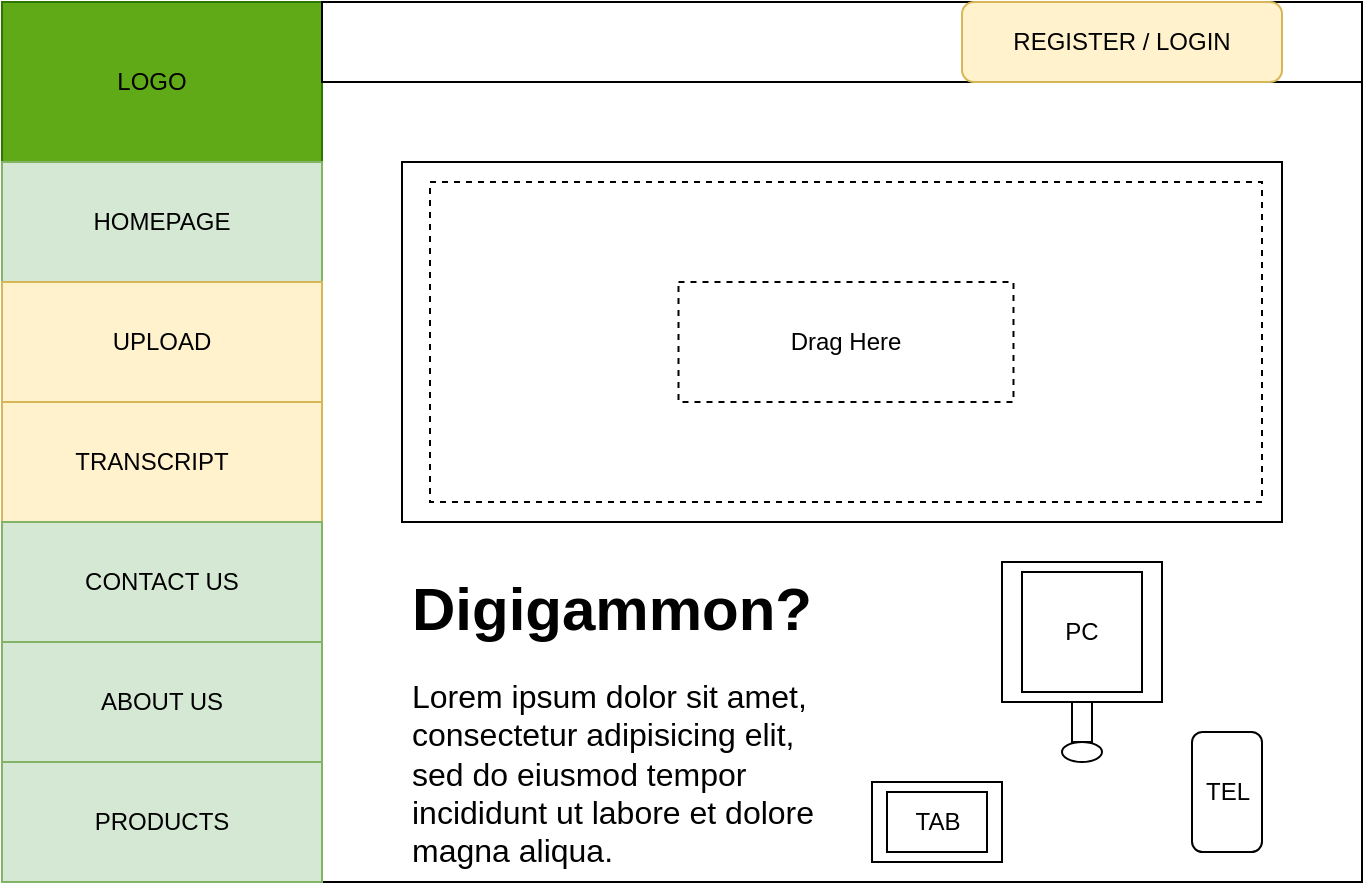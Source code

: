 <mxfile version="14.0.4" type="github"><diagram id="6z4DxSVcXacAATlt-kro" name="Page-1"><mxGraphModel dx="1022" dy="776" grid="1" gridSize="10" guides="1" tooltips="1" connect="1" arrows="1" fold="1" page="1" pageScale="1" pageWidth="827" pageHeight="1169" math="0" shadow="0"><root><mxCell id="0"/><mxCell id="1" parent="0"/><mxCell id="d3T1B6n6kJ9CeZTj5Jjf-3" value="" style="rounded=0;whiteSpace=wrap;html=1;" parent="1" vertex="1"><mxGeometry x="80" y="40" width="680" height="440" as="geometry"/></mxCell><mxCell id="d3T1B6n6kJ9CeZTj5Jjf-4" value="" style="rounded=0;whiteSpace=wrap;html=1;fillColor=#60a917;strokeColor=#2D7600;fontColor=#ffffff;" parent="1" vertex="1"><mxGeometry x="80" y="40" width="160" height="80" as="geometry"/></mxCell><mxCell id="d3T1B6n6kJ9CeZTj5Jjf-5" value="" style="rounded=0;whiteSpace=wrap;html=1;" parent="1" vertex="1"><mxGeometry x="240" y="40" width="520" height="40" as="geometry"/></mxCell><mxCell id="d3T1B6n6kJ9CeZTj5Jjf-6" value="" style="rounded=0;whiteSpace=wrap;html=1;" parent="1" vertex="1"><mxGeometry x="80" y="120" width="160" height="360" as="geometry"/></mxCell><mxCell id="d3T1B6n6kJ9CeZTj5Jjf-7" value="" style="rounded=1;whiteSpace=wrap;html=1;fillColor=#fff2cc;strokeColor=#d6b656;" parent="1" vertex="1"><mxGeometry x="560" y="40" width="160" height="40" as="geometry"/></mxCell><mxCell id="d3T1B6n6kJ9CeZTj5Jjf-8" value="" style="rounded=0;whiteSpace=wrap;html=1;fillColor=#d5e8d4;strokeColor=#82b366;" parent="1" vertex="1"><mxGeometry x="80" y="120" width="160" height="60" as="geometry"/></mxCell><mxCell id="d3T1B6n6kJ9CeZTj5Jjf-9" value="" style="rounded=0;whiteSpace=wrap;html=1;fillColor=#fff2cc;strokeColor=#d6b656;" parent="1" vertex="1"><mxGeometry x="80" y="180" width="160" height="60" as="geometry"/></mxCell><mxCell id="d3T1B6n6kJ9CeZTj5Jjf-10" value="" style="rounded=0;whiteSpace=wrap;html=1;fillColor=#fff2cc;strokeColor=#d6b656;" parent="1" vertex="1"><mxGeometry x="80" y="240" width="160" height="60" as="geometry"/></mxCell><mxCell id="d3T1B6n6kJ9CeZTj5Jjf-11" value="" style="rounded=0;whiteSpace=wrap;html=1;fillColor=#d5e8d4;strokeColor=#82b366;" parent="1" vertex="1"><mxGeometry x="80" y="300" width="160" height="60" as="geometry"/></mxCell><mxCell id="d3T1B6n6kJ9CeZTj5Jjf-12" value="" style="rounded=0;whiteSpace=wrap;html=1;fillColor=#d5e8d4;strokeColor=#82b366;" parent="1" vertex="1"><mxGeometry x="80" y="360" width="160" height="60" as="geometry"/></mxCell><mxCell id="d3T1B6n6kJ9CeZTj5Jjf-13" value="" style="rounded=0;whiteSpace=wrap;html=1;fillColor=#d5e8d4;strokeColor=#82b366;" parent="1" vertex="1"><mxGeometry x="80" y="420" width="160" height="60" as="geometry"/></mxCell><mxCell id="d3T1B6n6kJ9CeZTj5Jjf-14" value="" style="rounded=0;whiteSpace=wrap;html=1;" parent="1" vertex="1"><mxGeometry x="280" y="120" width="440" height="180" as="geometry"/></mxCell><mxCell id="d3T1B6n6kJ9CeZTj5Jjf-15" style="edgeStyle=orthogonalEdgeStyle;rounded=0;orthogonalLoop=1;jettySize=auto;html=1;exitX=0.5;exitY=1;exitDx=0;exitDy=0;" parent="1" source="d3T1B6n6kJ9CeZTj5Jjf-14" target="d3T1B6n6kJ9CeZTj5Jjf-14" edge="1"><mxGeometry relative="1" as="geometry"/></mxCell><mxCell id="d3T1B6n6kJ9CeZTj5Jjf-23" value="" style="rounded=0;whiteSpace=wrap;html=1;dashed=1;" parent="1" vertex="1"><mxGeometry x="294" y="130" width="416" height="160" as="geometry"/></mxCell><mxCell id="d3T1B6n6kJ9CeZTj5Jjf-24" value="Drag Here" style="text;html=1;fillColor=none;align=center;verticalAlign=middle;whiteSpace=wrap;rounded=0;dashed=1;strokeColor=#000000;" parent="1" vertex="1"><mxGeometry x="418.25" y="180" width="167.5" height="60" as="geometry"/></mxCell><mxCell id="d3T1B6n6kJ9CeZTj5Jjf-25" value="&lt;h1&gt;&lt;font style=&quot;font-size: 30px&quot;&gt;Digigammon?&lt;/font&gt;&lt;/h1&gt;&lt;p style=&quot;font-size: 16px&quot;&gt;&lt;font style=&quot;font-size: 16px&quot;&gt;Lorem ipsum dolor sit amet, consectetur adipisicing elit, sed do eiusmod tempor incididunt ut labore et dolore magna aliqua.&lt;/font&gt;&lt;/p&gt;" style="text;html=1;strokeColor=none;fillColor=none;spacing=5;spacingTop=-20;whiteSpace=wrap;overflow=hidden;rounded=0;dashed=1;" parent="1" vertex="1"><mxGeometry x="280" y="320" width="220" height="160" as="geometry"/></mxCell><mxCell id="d3T1B6n6kJ9CeZTj5Jjf-26" value="" style="rounded=0;whiteSpace=wrap;html=1;strokeColor=#000000;" parent="1" vertex="1"><mxGeometry x="580" y="320" width="80" height="70" as="geometry"/></mxCell><mxCell id="d3T1B6n6kJ9CeZTj5Jjf-27" value="" style="rounded=0;whiteSpace=wrap;html=1;strokeColor=#000000;" parent="1" vertex="1"><mxGeometry x="590" y="325" width="60" height="60" as="geometry"/></mxCell><mxCell id="d3T1B6n6kJ9CeZTj5Jjf-28" value="PC" style="text;html=1;strokeColor=none;fillColor=none;align=center;verticalAlign=middle;whiteSpace=wrap;rounded=0;dashed=1;" parent="1" vertex="1"><mxGeometry x="600" y="345" width="40" height="20" as="geometry"/></mxCell><mxCell id="d3T1B6n6kJ9CeZTj5Jjf-29" value="" style="rounded=0;whiteSpace=wrap;html=1;strokeColor=#000000;" parent="1" vertex="1"><mxGeometry x="615" y="390" width="10" height="20" as="geometry"/></mxCell><mxCell id="d3T1B6n6kJ9CeZTj5Jjf-30" value="" style="ellipse;whiteSpace=wrap;html=1;strokeColor=#000000;" parent="1" vertex="1"><mxGeometry x="610" y="410" width="20" height="10" as="geometry"/></mxCell><mxCell id="d3T1B6n6kJ9CeZTj5Jjf-31" value="" style="rounded=0;whiteSpace=wrap;html=1;strokeColor=#000000;" parent="1" vertex="1"><mxGeometry x="515" y="430" width="65" height="40" as="geometry"/></mxCell><mxCell id="d3T1B6n6kJ9CeZTj5Jjf-32" value="" style="rounded=0;whiteSpace=wrap;html=1;strokeColor=#000000;" parent="1" vertex="1"><mxGeometry x="522.5" y="435" width="50" height="30" as="geometry"/></mxCell><mxCell id="d3T1B6n6kJ9CeZTj5Jjf-33" value="TAB" style="text;html=1;strokeColor=none;fillColor=none;align=center;verticalAlign=middle;whiteSpace=wrap;rounded=0;" parent="1" vertex="1"><mxGeometry x="527.5" y="440" width="40" height="20" as="geometry"/></mxCell><mxCell id="d3T1B6n6kJ9CeZTj5Jjf-34" value="" style="rounded=1;whiteSpace=wrap;html=1;strokeColor=#000000;" parent="1" vertex="1"><mxGeometry x="675" y="405" width="35" height="60" as="geometry"/></mxCell><mxCell id="d3T1B6n6kJ9CeZTj5Jjf-35" value="TEL" style="text;html=1;strokeColor=none;fillColor=none;align=center;verticalAlign=middle;whiteSpace=wrap;rounded=0;" parent="1" vertex="1"><mxGeometry x="672.5" y="425" width="40" height="20" as="geometry"/></mxCell><mxCell id="d3T1B6n6kJ9CeZTj5Jjf-38" value="LOGO" style="text;html=1;align=center;verticalAlign=middle;whiteSpace=wrap;rounded=0;" parent="1" vertex="1"><mxGeometry x="110" y="50" width="90" height="60" as="geometry"/></mxCell><mxCell id="d3T1B6n6kJ9CeZTj5Jjf-39" value="HOMEPAGE" style="text;html=1;strokeColor=none;fillColor=none;align=center;verticalAlign=middle;whiteSpace=wrap;rounded=0;" parent="1" vertex="1"><mxGeometry x="110" y="140" width="100" height="20" as="geometry"/></mxCell><mxCell id="d3T1B6n6kJ9CeZTj5Jjf-40" value="UPLOAD" style="text;html=1;strokeColor=none;fillColor=none;align=center;verticalAlign=middle;whiteSpace=wrap;rounded=0;" parent="1" vertex="1"><mxGeometry x="110" y="200" width="100" height="20" as="geometry"/></mxCell><mxCell id="d3T1B6n6kJ9CeZTj5Jjf-41" value="TRANSCRIPT" style="text;html=1;strokeColor=none;fillColor=none;align=center;verticalAlign=middle;whiteSpace=wrap;rounded=0;" parent="1" vertex="1"><mxGeometry x="110" y="260" width="90" height="20" as="geometry"/></mxCell><mxCell id="d3T1B6n6kJ9CeZTj5Jjf-42" value="CONTACT US" style="text;html=1;strokeColor=none;fillColor=none;align=center;verticalAlign=middle;whiteSpace=wrap;rounded=0;" parent="1" vertex="1"><mxGeometry x="105" y="320" width="110" height="20" as="geometry"/></mxCell><mxCell id="d3T1B6n6kJ9CeZTj5Jjf-43" value="ABOUT US" style="text;html=1;strokeColor=none;fillColor=none;align=center;verticalAlign=middle;whiteSpace=wrap;rounded=0;" parent="1" vertex="1"><mxGeometry x="110" y="380" width="100" height="20" as="geometry"/></mxCell><mxCell id="d3T1B6n6kJ9CeZTj5Jjf-44" value="PRODUCTS" style="text;html=1;strokeColor=none;fillColor=none;align=center;verticalAlign=middle;whiteSpace=wrap;rounded=0;" parent="1" vertex="1"><mxGeometry x="120" y="440" width="80" height="20" as="geometry"/></mxCell><mxCell id="d3T1B6n6kJ9CeZTj5Jjf-45" value="REGISTER / LOGIN" style="text;html=1;strokeColor=none;fillColor=none;align=center;verticalAlign=middle;whiteSpace=wrap;rounded=0;" parent="1" vertex="1"><mxGeometry x="580" y="50" width="120" height="20" as="geometry"/></mxCell></root></mxGraphModel></diagram></mxfile>